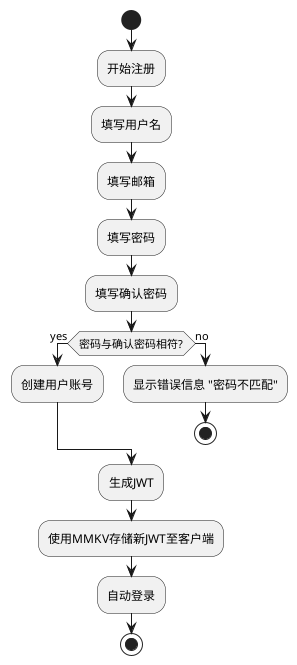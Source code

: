 @startuml
start
:开始注册;
:填写用户名;
:填写邮箱;
:填写密码;
:填写确认密码;
if (密码与确认密码相符?) then (yes)
  :创建用户账号;
else (no)
  :显示错误信息 "密码不匹配";
  stop
endif
:生成JWT;
:使用MMKV存储新JWT至客户端;
:自动登录;
stop
@enduml
